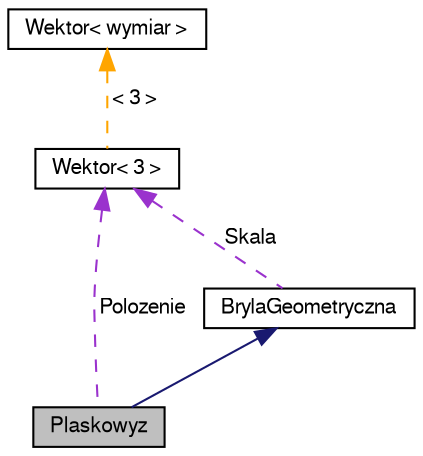 digraph "Plaskowyz"
{
 // LATEX_PDF_SIZE
  edge [fontname="FreeSans",fontsize="10",labelfontname="FreeSans",labelfontsize="10"];
  node [fontname="FreeSans",fontsize="10",shape=record];
  Node1 [label="Plaskowyz",height=0.2,width=0.4,color="black", fillcolor="grey75", style="filled", fontcolor="black",tooltip="modeluje pojecie Plaskowyzu"];
  Node2 -> Node1 [dir="back",color="midnightblue",fontsize="10",style="solid",fontname="FreeSans"];
  Node2 [label="BrylaGeometryczna",height=0.2,width=0.4,color="black", fillcolor="white", style="filled",URL="$a00102.html",tooltip="modeluje pojecie Bryly geometrycznej"];
  Node3 -> Node2 [dir="back",color="darkorchid3",fontsize="10",style="dashed",label=" Skala" ,fontname="FreeSans"];
  Node3 [label="Wektor\< 3 \>",height=0.2,width=0.4,color="black", fillcolor="white", style="filled",URL="$a00138.html",tooltip=" "];
  Node4 -> Node3 [dir="back",color="orange",fontsize="10",style="dashed",label=" \< 3 \>" ,fontname="FreeSans"];
  Node4 [label="Wektor\< wymiar \>",height=0.2,width=0.4,color="black", fillcolor="white", style="filled",URL="$a00138.html",tooltip="modeluje pojecie Wektora o dowolnym rozmiarze"];
  Node3 -> Node1 [dir="back",color="darkorchid3",fontsize="10",style="dashed",label=" Polozenie" ,fontname="FreeSans"];
}
